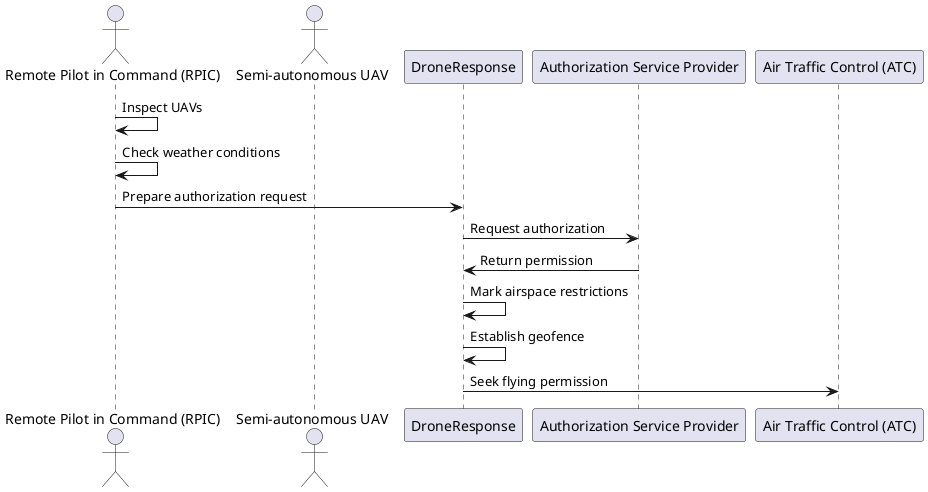 @startuml "Flight Authorization Sequence Diagram"

actor "Remote Pilot in Command (RPIC)" as RPIC
actor "Semi-autonomous UAV" as UAV
participant DroneResponse
participant "Authorization Service Provider" as ASP
participant "Air Traffic Control (ATC)" as ATC

RPIC -> RPIC: Inspect UAVs
RPIC -> RPIC: Check weather conditions
RPIC -> DroneResponse: Prepare authorization request
DroneResponse -> ASP: Request authorization
ASP -> DroneResponse: Return permission
DroneResponse -> DroneResponse: Mark airspace restrictions
DroneResponse -> DroneResponse: Establish geofence
DroneResponse -> ATC: Seek flying permission

@enduml
